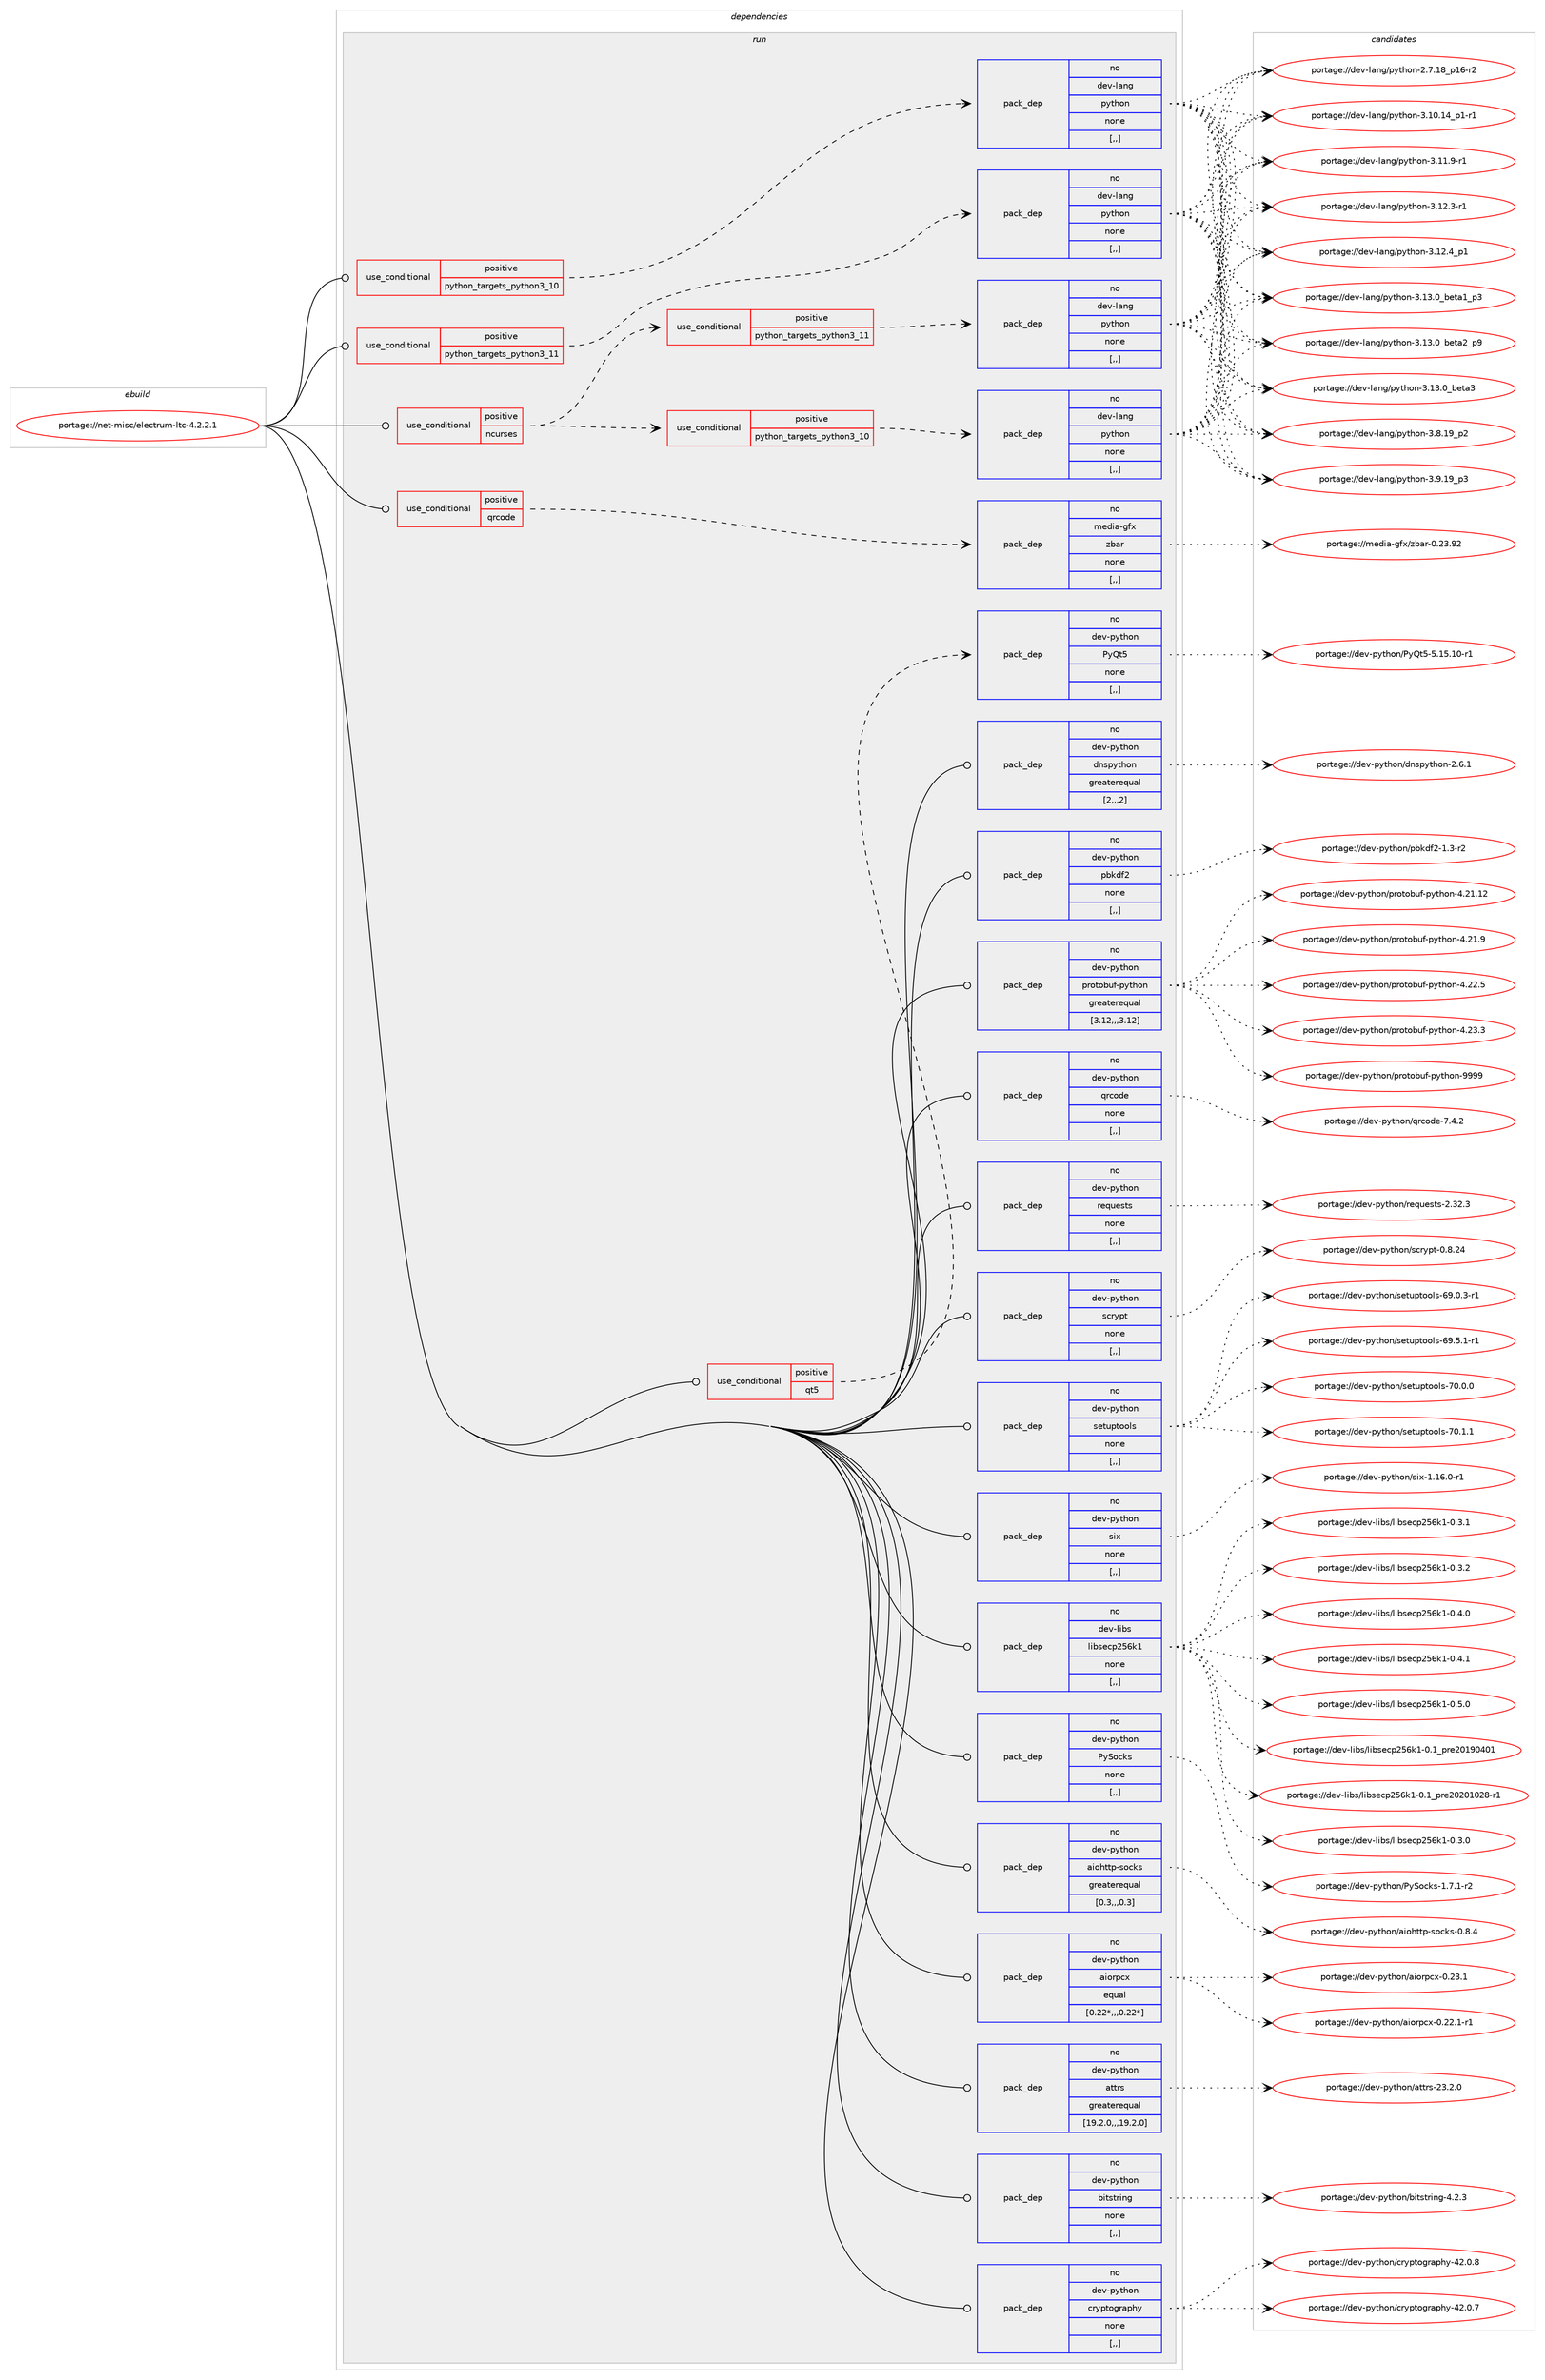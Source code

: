 digraph prolog {

# *************
# Graph options
# *************

newrank=true;
concentrate=true;
compound=true;
graph [rankdir=LR,fontname=Helvetica,fontsize=10,ranksep=1.5];#, ranksep=2.5, nodesep=0.2];
edge  [arrowhead=vee];
node  [fontname=Helvetica,fontsize=10];

# **********
# The ebuild
# **********

subgraph cluster_leftcol {
color=gray;
rank=same;
label=<<i>ebuild</i>>;
id [label="portage://net-misc/electrum-ltc-4.2.2.1", color=red, width=4, href="../net-misc/electrum-ltc-4.2.2.1.svg"];
}

# ****************
# The dependencies
# ****************

subgraph cluster_midcol {
color=gray;
label=<<i>dependencies</i>>;
subgraph cluster_compile {
fillcolor="#eeeeee";
style=filled;
label=<<i>compile</i>>;
}
subgraph cluster_compileandrun {
fillcolor="#eeeeee";
style=filled;
label=<<i>compile and run</i>>;
}
subgraph cluster_run {
fillcolor="#eeeeee";
style=filled;
label=<<i>run</i>>;
subgraph cond94534 {
dependency360059 [label=<<TABLE BORDER="0" CELLBORDER="1" CELLSPACING="0" CELLPADDING="4"><TR><TD ROWSPAN="3" CELLPADDING="10">use_conditional</TD></TR><TR><TD>positive</TD></TR><TR><TD>ncurses</TD></TR></TABLE>>, shape=none, color=red];
subgraph cond94535 {
dependency360060 [label=<<TABLE BORDER="0" CELLBORDER="1" CELLSPACING="0" CELLPADDING="4"><TR><TD ROWSPAN="3" CELLPADDING="10">use_conditional</TD></TR><TR><TD>positive</TD></TR><TR><TD>python_targets_python3_10</TD></TR></TABLE>>, shape=none, color=red];
subgraph pack262914 {
dependency360061 [label=<<TABLE BORDER="0" CELLBORDER="1" CELLSPACING="0" CELLPADDING="4" WIDTH="220"><TR><TD ROWSPAN="6" CELLPADDING="30">pack_dep</TD></TR><TR><TD WIDTH="110">no</TD></TR><TR><TD>dev-lang</TD></TR><TR><TD>python</TD></TR><TR><TD>none</TD></TR><TR><TD>[,,]</TD></TR></TABLE>>, shape=none, color=blue];
}
dependency360060:e -> dependency360061:w [weight=20,style="dashed",arrowhead="vee"];
}
dependency360059:e -> dependency360060:w [weight=20,style="dashed",arrowhead="vee"];
subgraph cond94536 {
dependency360062 [label=<<TABLE BORDER="0" CELLBORDER="1" CELLSPACING="0" CELLPADDING="4"><TR><TD ROWSPAN="3" CELLPADDING="10">use_conditional</TD></TR><TR><TD>positive</TD></TR><TR><TD>python_targets_python3_11</TD></TR></TABLE>>, shape=none, color=red];
subgraph pack262915 {
dependency360063 [label=<<TABLE BORDER="0" CELLBORDER="1" CELLSPACING="0" CELLPADDING="4" WIDTH="220"><TR><TD ROWSPAN="6" CELLPADDING="30">pack_dep</TD></TR><TR><TD WIDTH="110">no</TD></TR><TR><TD>dev-lang</TD></TR><TR><TD>python</TD></TR><TR><TD>none</TD></TR><TR><TD>[,,]</TD></TR></TABLE>>, shape=none, color=blue];
}
dependency360062:e -> dependency360063:w [weight=20,style="dashed",arrowhead="vee"];
}
dependency360059:e -> dependency360062:w [weight=20,style="dashed",arrowhead="vee"];
}
id:e -> dependency360059:w [weight=20,style="solid",arrowhead="odot"];
subgraph cond94537 {
dependency360064 [label=<<TABLE BORDER="0" CELLBORDER="1" CELLSPACING="0" CELLPADDING="4"><TR><TD ROWSPAN="3" CELLPADDING="10">use_conditional</TD></TR><TR><TD>positive</TD></TR><TR><TD>python_targets_python3_10</TD></TR></TABLE>>, shape=none, color=red];
subgraph pack262916 {
dependency360065 [label=<<TABLE BORDER="0" CELLBORDER="1" CELLSPACING="0" CELLPADDING="4" WIDTH="220"><TR><TD ROWSPAN="6" CELLPADDING="30">pack_dep</TD></TR><TR><TD WIDTH="110">no</TD></TR><TR><TD>dev-lang</TD></TR><TR><TD>python</TD></TR><TR><TD>none</TD></TR><TR><TD>[,,]</TD></TR></TABLE>>, shape=none, color=blue];
}
dependency360064:e -> dependency360065:w [weight=20,style="dashed",arrowhead="vee"];
}
id:e -> dependency360064:w [weight=20,style="solid",arrowhead="odot"];
subgraph cond94538 {
dependency360066 [label=<<TABLE BORDER="0" CELLBORDER="1" CELLSPACING="0" CELLPADDING="4"><TR><TD ROWSPAN="3" CELLPADDING="10">use_conditional</TD></TR><TR><TD>positive</TD></TR><TR><TD>python_targets_python3_11</TD></TR></TABLE>>, shape=none, color=red];
subgraph pack262917 {
dependency360067 [label=<<TABLE BORDER="0" CELLBORDER="1" CELLSPACING="0" CELLPADDING="4" WIDTH="220"><TR><TD ROWSPAN="6" CELLPADDING="30">pack_dep</TD></TR><TR><TD WIDTH="110">no</TD></TR><TR><TD>dev-lang</TD></TR><TR><TD>python</TD></TR><TR><TD>none</TD></TR><TR><TD>[,,]</TD></TR></TABLE>>, shape=none, color=blue];
}
dependency360066:e -> dependency360067:w [weight=20,style="dashed",arrowhead="vee"];
}
id:e -> dependency360066:w [weight=20,style="solid",arrowhead="odot"];
subgraph cond94539 {
dependency360068 [label=<<TABLE BORDER="0" CELLBORDER="1" CELLSPACING="0" CELLPADDING="4"><TR><TD ROWSPAN="3" CELLPADDING="10">use_conditional</TD></TR><TR><TD>positive</TD></TR><TR><TD>qrcode</TD></TR></TABLE>>, shape=none, color=red];
subgraph pack262918 {
dependency360069 [label=<<TABLE BORDER="0" CELLBORDER="1" CELLSPACING="0" CELLPADDING="4" WIDTH="220"><TR><TD ROWSPAN="6" CELLPADDING="30">pack_dep</TD></TR><TR><TD WIDTH="110">no</TD></TR><TR><TD>media-gfx</TD></TR><TR><TD>zbar</TD></TR><TR><TD>none</TD></TR><TR><TD>[,,]</TD></TR></TABLE>>, shape=none, color=blue];
}
dependency360068:e -> dependency360069:w [weight=20,style="dashed",arrowhead="vee"];
}
id:e -> dependency360068:w [weight=20,style="solid",arrowhead="odot"];
subgraph cond94540 {
dependency360070 [label=<<TABLE BORDER="0" CELLBORDER="1" CELLSPACING="0" CELLPADDING="4"><TR><TD ROWSPAN="3" CELLPADDING="10">use_conditional</TD></TR><TR><TD>positive</TD></TR><TR><TD>qt5</TD></TR></TABLE>>, shape=none, color=red];
subgraph pack262919 {
dependency360071 [label=<<TABLE BORDER="0" CELLBORDER="1" CELLSPACING="0" CELLPADDING="4" WIDTH="220"><TR><TD ROWSPAN="6" CELLPADDING="30">pack_dep</TD></TR><TR><TD WIDTH="110">no</TD></TR><TR><TD>dev-python</TD></TR><TR><TD>PyQt5</TD></TR><TR><TD>none</TD></TR><TR><TD>[,,]</TD></TR></TABLE>>, shape=none, color=blue];
}
dependency360070:e -> dependency360071:w [weight=20,style="dashed",arrowhead="vee"];
}
id:e -> dependency360070:w [weight=20,style="solid",arrowhead="odot"];
subgraph pack262920 {
dependency360072 [label=<<TABLE BORDER="0" CELLBORDER="1" CELLSPACING="0" CELLPADDING="4" WIDTH="220"><TR><TD ROWSPAN="6" CELLPADDING="30">pack_dep</TD></TR><TR><TD WIDTH="110">no</TD></TR><TR><TD>dev-libs</TD></TR><TR><TD>libsecp256k1</TD></TR><TR><TD>none</TD></TR><TR><TD>[,,]</TD></TR></TABLE>>, shape=none, color=blue];
}
id:e -> dependency360072:w [weight=20,style="solid",arrowhead="odot"];
subgraph pack262921 {
dependency360073 [label=<<TABLE BORDER="0" CELLBORDER="1" CELLSPACING="0" CELLPADDING="4" WIDTH="220"><TR><TD ROWSPAN="6" CELLPADDING="30">pack_dep</TD></TR><TR><TD WIDTH="110">no</TD></TR><TR><TD>dev-python</TD></TR><TR><TD>PySocks</TD></TR><TR><TD>none</TD></TR><TR><TD>[,,]</TD></TR></TABLE>>, shape=none, color=blue];
}
id:e -> dependency360073:w [weight=20,style="solid",arrowhead="odot"];
subgraph pack262922 {
dependency360074 [label=<<TABLE BORDER="0" CELLBORDER="1" CELLSPACING="0" CELLPADDING="4" WIDTH="220"><TR><TD ROWSPAN="6" CELLPADDING="30">pack_dep</TD></TR><TR><TD WIDTH="110">no</TD></TR><TR><TD>dev-python</TD></TR><TR><TD>aiohttp-socks</TD></TR><TR><TD>greaterequal</TD></TR><TR><TD>[0.3,,,0.3]</TD></TR></TABLE>>, shape=none, color=blue];
}
id:e -> dependency360074:w [weight=20,style="solid",arrowhead="odot"];
subgraph pack262923 {
dependency360075 [label=<<TABLE BORDER="0" CELLBORDER="1" CELLSPACING="0" CELLPADDING="4" WIDTH="220"><TR><TD ROWSPAN="6" CELLPADDING="30">pack_dep</TD></TR><TR><TD WIDTH="110">no</TD></TR><TR><TD>dev-python</TD></TR><TR><TD>aiorpcx</TD></TR><TR><TD>equal</TD></TR><TR><TD>[0.22*,,,0.22*]</TD></TR></TABLE>>, shape=none, color=blue];
}
id:e -> dependency360075:w [weight=20,style="solid",arrowhead="odot"];
subgraph pack262924 {
dependency360076 [label=<<TABLE BORDER="0" CELLBORDER="1" CELLSPACING="0" CELLPADDING="4" WIDTH="220"><TR><TD ROWSPAN="6" CELLPADDING="30">pack_dep</TD></TR><TR><TD WIDTH="110">no</TD></TR><TR><TD>dev-python</TD></TR><TR><TD>attrs</TD></TR><TR><TD>greaterequal</TD></TR><TR><TD>[19.2.0,,,19.2.0]</TD></TR></TABLE>>, shape=none, color=blue];
}
id:e -> dependency360076:w [weight=20,style="solid",arrowhead="odot"];
subgraph pack262925 {
dependency360077 [label=<<TABLE BORDER="0" CELLBORDER="1" CELLSPACING="0" CELLPADDING="4" WIDTH="220"><TR><TD ROWSPAN="6" CELLPADDING="30">pack_dep</TD></TR><TR><TD WIDTH="110">no</TD></TR><TR><TD>dev-python</TD></TR><TR><TD>bitstring</TD></TR><TR><TD>none</TD></TR><TR><TD>[,,]</TD></TR></TABLE>>, shape=none, color=blue];
}
id:e -> dependency360077:w [weight=20,style="solid",arrowhead="odot"];
subgraph pack262926 {
dependency360078 [label=<<TABLE BORDER="0" CELLBORDER="1" CELLSPACING="0" CELLPADDING="4" WIDTH="220"><TR><TD ROWSPAN="6" CELLPADDING="30">pack_dep</TD></TR><TR><TD WIDTH="110">no</TD></TR><TR><TD>dev-python</TD></TR><TR><TD>cryptography</TD></TR><TR><TD>none</TD></TR><TR><TD>[,,]</TD></TR></TABLE>>, shape=none, color=blue];
}
id:e -> dependency360078:w [weight=20,style="solid",arrowhead="odot"];
subgraph pack262927 {
dependency360079 [label=<<TABLE BORDER="0" CELLBORDER="1" CELLSPACING="0" CELLPADDING="4" WIDTH="220"><TR><TD ROWSPAN="6" CELLPADDING="30">pack_dep</TD></TR><TR><TD WIDTH="110">no</TD></TR><TR><TD>dev-python</TD></TR><TR><TD>dnspython</TD></TR><TR><TD>greaterequal</TD></TR><TR><TD>[2,,,2]</TD></TR></TABLE>>, shape=none, color=blue];
}
id:e -> dependency360079:w [weight=20,style="solid",arrowhead="odot"];
subgraph pack262928 {
dependency360080 [label=<<TABLE BORDER="0" CELLBORDER="1" CELLSPACING="0" CELLPADDING="4" WIDTH="220"><TR><TD ROWSPAN="6" CELLPADDING="30">pack_dep</TD></TR><TR><TD WIDTH="110">no</TD></TR><TR><TD>dev-python</TD></TR><TR><TD>pbkdf2</TD></TR><TR><TD>none</TD></TR><TR><TD>[,,]</TD></TR></TABLE>>, shape=none, color=blue];
}
id:e -> dependency360080:w [weight=20,style="solid",arrowhead="odot"];
subgraph pack262929 {
dependency360081 [label=<<TABLE BORDER="0" CELLBORDER="1" CELLSPACING="0" CELLPADDING="4" WIDTH="220"><TR><TD ROWSPAN="6" CELLPADDING="30">pack_dep</TD></TR><TR><TD WIDTH="110">no</TD></TR><TR><TD>dev-python</TD></TR><TR><TD>protobuf-python</TD></TR><TR><TD>greaterequal</TD></TR><TR><TD>[3.12,,,3.12]</TD></TR></TABLE>>, shape=none, color=blue];
}
id:e -> dependency360081:w [weight=20,style="solid",arrowhead="odot"];
subgraph pack262930 {
dependency360082 [label=<<TABLE BORDER="0" CELLBORDER="1" CELLSPACING="0" CELLPADDING="4" WIDTH="220"><TR><TD ROWSPAN="6" CELLPADDING="30">pack_dep</TD></TR><TR><TD WIDTH="110">no</TD></TR><TR><TD>dev-python</TD></TR><TR><TD>qrcode</TD></TR><TR><TD>none</TD></TR><TR><TD>[,,]</TD></TR></TABLE>>, shape=none, color=blue];
}
id:e -> dependency360082:w [weight=20,style="solid",arrowhead="odot"];
subgraph pack262931 {
dependency360083 [label=<<TABLE BORDER="0" CELLBORDER="1" CELLSPACING="0" CELLPADDING="4" WIDTH="220"><TR><TD ROWSPAN="6" CELLPADDING="30">pack_dep</TD></TR><TR><TD WIDTH="110">no</TD></TR><TR><TD>dev-python</TD></TR><TR><TD>requests</TD></TR><TR><TD>none</TD></TR><TR><TD>[,,]</TD></TR></TABLE>>, shape=none, color=blue];
}
id:e -> dependency360083:w [weight=20,style="solid",arrowhead="odot"];
subgraph pack262932 {
dependency360084 [label=<<TABLE BORDER="0" CELLBORDER="1" CELLSPACING="0" CELLPADDING="4" WIDTH="220"><TR><TD ROWSPAN="6" CELLPADDING="30">pack_dep</TD></TR><TR><TD WIDTH="110">no</TD></TR><TR><TD>dev-python</TD></TR><TR><TD>scrypt</TD></TR><TR><TD>none</TD></TR><TR><TD>[,,]</TD></TR></TABLE>>, shape=none, color=blue];
}
id:e -> dependency360084:w [weight=20,style="solid",arrowhead="odot"];
subgraph pack262933 {
dependency360085 [label=<<TABLE BORDER="0" CELLBORDER="1" CELLSPACING="0" CELLPADDING="4" WIDTH="220"><TR><TD ROWSPAN="6" CELLPADDING="30">pack_dep</TD></TR><TR><TD WIDTH="110">no</TD></TR><TR><TD>dev-python</TD></TR><TR><TD>setuptools</TD></TR><TR><TD>none</TD></TR><TR><TD>[,,]</TD></TR></TABLE>>, shape=none, color=blue];
}
id:e -> dependency360085:w [weight=20,style="solid",arrowhead="odot"];
subgraph pack262934 {
dependency360086 [label=<<TABLE BORDER="0" CELLBORDER="1" CELLSPACING="0" CELLPADDING="4" WIDTH="220"><TR><TD ROWSPAN="6" CELLPADDING="30">pack_dep</TD></TR><TR><TD WIDTH="110">no</TD></TR><TR><TD>dev-python</TD></TR><TR><TD>six</TD></TR><TR><TD>none</TD></TR><TR><TD>[,,]</TD></TR></TABLE>>, shape=none, color=blue];
}
id:e -> dependency360086:w [weight=20,style="solid",arrowhead="odot"];
}
}

# **************
# The candidates
# **************

subgraph cluster_choices {
rank=same;
color=gray;
label=<<i>candidates</i>>;

subgraph choice262914 {
color=black;
nodesep=1;
choice100101118451089711010347112121116104111110455046554649569511249544511450 [label="portage://dev-lang/python-2.7.18_p16-r2", color=red, width=4,href="../dev-lang/python-2.7.18_p16-r2.svg"];
choice100101118451089711010347112121116104111110455146494846495295112494511449 [label="portage://dev-lang/python-3.10.14_p1-r1", color=red, width=4,href="../dev-lang/python-3.10.14_p1-r1.svg"];
choice100101118451089711010347112121116104111110455146494946574511449 [label="portage://dev-lang/python-3.11.9-r1", color=red, width=4,href="../dev-lang/python-3.11.9-r1.svg"];
choice100101118451089711010347112121116104111110455146495046514511449 [label="portage://dev-lang/python-3.12.3-r1", color=red, width=4,href="../dev-lang/python-3.12.3-r1.svg"];
choice100101118451089711010347112121116104111110455146495046529511249 [label="portage://dev-lang/python-3.12.4_p1", color=red, width=4,href="../dev-lang/python-3.12.4_p1.svg"];
choice10010111845108971101034711212111610411111045514649514648959810111697499511251 [label="portage://dev-lang/python-3.13.0_beta1_p3", color=red, width=4,href="../dev-lang/python-3.13.0_beta1_p3.svg"];
choice10010111845108971101034711212111610411111045514649514648959810111697509511257 [label="portage://dev-lang/python-3.13.0_beta2_p9", color=red, width=4,href="../dev-lang/python-3.13.0_beta2_p9.svg"];
choice1001011184510897110103471121211161041111104551464951464895981011169751 [label="portage://dev-lang/python-3.13.0_beta3", color=red, width=4,href="../dev-lang/python-3.13.0_beta3.svg"];
choice100101118451089711010347112121116104111110455146564649579511250 [label="portage://dev-lang/python-3.8.19_p2", color=red, width=4,href="../dev-lang/python-3.8.19_p2.svg"];
choice100101118451089711010347112121116104111110455146574649579511251 [label="portage://dev-lang/python-3.9.19_p3", color=red, width=4,href="../dev-lang/python-3.9.19_p3.svg"];
dependency360061:e -> choice100101118451089711010347112121116104111110455046554649569511249544511450:w [style=dotted,weight="100"];
dependency360061:e -> choice100101118451089711010347112121116104111110455146494846495295112494511449:w [style=dotted,weight="100"];
dependency360061:e -> choice100101118451089711010347112121116104111110455146494946574511449:w [style=dotted,weight="100"];
dependency360061:e -> choice100101118451089711010347112121116104111110455146495046514511449:w [style=dotted,weight="100"];
dependency360061:e -> choice100101118451089711010347112121116104111110455146495046529511249:w [style=dotted,weight="100"];
dependency360061:e -> choice10010111845108971101034711212111610411111045514649514648959810111697499511251:w [style=dotted,weight="100"];
dependency360061:e -> choice10010111845108971101034711212111610411111045514649514648959810111697509511257:w [style=dotted,weight="100"];
dependency360061:e -> choice1001011184510897110103471121211161041111104551464951464895981011169751:w [style=dotted,weight="100"];
dependency360061:e -> choice100101118451089711010347112121116104111110455146564649579511250:w [style=dotted,weight="100"];
dependency360061:e -> choice100101118451089711010347112121116104111110455146574649579511251:w [style=dotted,weight="100"];
}
subgraph choice262915 {
color=black;
nodesep=1;
choice100101118451089711010347112121116104111110455046554649569511249544511450 [label="portage://dev-lang/python-2.7.18_p16-r2", color=red, width=4,href="../dev-lang/python-2.7.18_p16-r2.svg"];
choice100101118451089711010347112121116104111110455146494846495295112494511449 [label="portage://dev-lang/python-3.10.14_p1-r1", color=red, width=4,href="../dev-lang/python-3.10.14_p1-r1.svg"];
choice100101118451089711010347112121116104111110455146494946574511449 [label="portage://dev-lang/python-3.11.9-r1", color=red, width=4,href="../dev-lang/python-3.11.9-r1.svg"];
choice100101118451089711010347112121116104111110455146495046514511449 [label="portage://dev-lang/python-3.12.3-r1", color=red, width=4,href="../dev-lang/python-3.12.3-r1.svg"];
choice100101118451089711010347112121116104111110455146495046529511249 [label="portage://dev-lang/python-3.12.4_p1", color=red, width=4,href="../dev-lang/python-3.12.4_p1.svg"];
choice10010111845108971101034711212111610411111045514649514648959810111697499511251 [label="portage://dev-lang/python-3.13.0_beta1_p3", color=red, width=4,href="../dev-lang/python-3.13.0_beta1_p3.svg"];
choice10010111845108971101034711212111610411111045514649514648959810111697509511257 [label="portage://dev-lang/python-3.13.0_beta2_p9", color=red, width=4,href="../dev-lang/python-3.13.0_beta2_p9.svg"];
choice1001011184510897110103471121211161041111104551464951464895981011169751 [label="portage://dev-lang/python-3.13.0_beta3", color=red, width=4,href="../dev-lang/python-3.13.0_beta3.svg"];
choice100101118451089711010347112121116104111110455146564649579511250 [label="portage://dev-lang/python-3.8.19_p2", color=red, width=4,href="../dev-lang/python-3.8.19_p2.svg"];
choice100101118451089711010347112121116104111110455146574649579511251 [label="portage://dev-lang/python-3.9.19_p3", color=red, width=4,href="../dev-lang/python-3.9.19_p3.svg"];
dependency360063:e -> choice100101118451089711010347112121116104111110455046554649569511249544511450:w [style=dotted,weight="100"];
dependency360063:e -> choice100101118451089711010347112121116104111110455146494846495295112494511449:w [style=dotted,weight="100"];
dependency360063:e -> choice100101118451089711010347112121116104111110455146494946574511449:w [style=dotted,weight="100"];
dependency360063:e -> choice100101118451089711010347112121116104111110455146495046514511449:w [style=dotted,weight="100"];
dependency360063:e -> choice100101118451089711010347112121116104111110455146495046529511249:w [style=dotted,weight="100"];
dependency360063:e -> choice10010111845108971101034711212111610411111045514649514648959810111697499511251:w [style=dotted,weight="100"];
dependency360063:e -> choice10010111845108971101034711212111610411111045514649514648959810111697509511257:w [style=dotted,weight="100"];
dependency360063:e -> choice1001011184510897110103471121211161041111104551464951464895981011169751:w [style=dotted,weight="100"];
dependency360063:e -> choice100101118451089711010347112121116104111110455146564649579511250:w [style=dotted,weight="100"];
dependency360063:e -> choice100101118451089711010347112121116104111110455146574649579511251:w [style=dotted,weight="100"];
}
subgraph choice262916 {
color=black;
nodesep=1;
choice100101118451089711010347112121116104111110455046554649569511249544511450 [label="portage://dev-lang/python-2.7.18_p16-r2", color=red, width=4,href="../dev-lang/python-2.7.18_p16-r2.svg"];
choice100101118451089711010347112121116104111110455146494846495295112494511449 [label="portage://dev-lang/python-3.10.14_p1-r1", color=red, width=4,href="../dev-lang/python-3.10.14_p1-r1.svg"];
choice100101118451089711010347112121116104111110455146494946574511449 [label="portage://dev-lang/python-3.11.9-r1", color=red, width=4,href="../dev-lang/python-3.11.9-r1.svg"];
choice100101118451089711010347112121116104111110455146495046514511449 [label="portage://dev-lang/python-3.12.3-r1", color=red, width=4,href="../dev-lang/python-3.12.3-r1.svg"];
choice100101118451089711010347112121116104111110455146495046529511249 [label="portage://dev-lang/python-3.12.4_p1", color=red, width=4,href="../dev-lang/python-3.12.4_p1.svg"];
choice10010111845108971101034711212111610411111045514649514648959810111697499511251 [label="portage://dev-lang/python-3.13.0_beta1_p3", color=red, width=4,href="../dev-lang/python-3.13.0_beta1_p3.svg"];
choice10010111845108971101034711212111610411111045514649514648959810111697509511257 [label="portage://dev-lang/python-3.13.0_beta2_p9", color=red, width=4,href="../dev-lang/python-3.13.0_beta2_p9.svg"];
choice1001011184510897110103471121211161041111104551464951464895981011169751 [label="portage://dev-lang/python-3.13.0_beta3", color=red, width=4,href="../dev-lang/python-3.13.0_beta3.svg"];
choice100101118451089711010347112121116104111110455146564649579511250 [label="portage://dev-lang/python-3.8.19_p2", color=red, width=4,href="../dev-lang/python-3.8.19_p2.svg"];
choice100101118451089711010347112121116104111110455146574649579511251 [label="portage://dev-lang/python-3.9.19_p3", color=red, width=4,href="../dev-lang/python-3.9.19_p3.svg"];
dependency360065:e -> choice100101118451089711010347112121116104111110455046554649569511249544511450:w [style=dotted,weight="100"];
dependency360065:e -> choice100101118451089711010347112121116104111110455146494846495295112494511449:w [style=dotted,weight="100"];
dependency360065:e -> choice100101118451089711010347112121116104111110455146494946574511449:w [style=dotted,weight="100"];
dependency360065:e -> choice100101118451089711010347112121116104111110455146495046514511449:w [style=dotted,weight="100"];
dependency360065:e -> choice100101118451089711010347112121116104111110455146495046529511249:w [style=dotted,weight="100"];
dependency360065:e -> choice10010111845108971101034711212111610411111045514649514648959810111697499511251:w [style=dotted,weight="100"];
dependency360065:e -> choice10010111845108971101034711212111610411111045514649514648959810111697509511257:w [style=dotted,weight="100"];
dependency360065:e -> choice1001011184510897110103471121211161041111104551464951464895981011169751:w [style=dotted,weight="100"];
dependency360065:e -> choice100101118451089711010347112121116104111110455146564649579511250:w [style=dotted,weight="100"];
dependency360065:e -> choice100101118451089711010347112121116104111110455146574649579511251:w [style=dotted,weight="100"];
}
subgraph choice262917 {
color=black;
nodesep=1;
choice100101118451089711010347112121116104111110455046554649569511249544511450 [label="portage://dev-lang/python-2.7.18_p16-r2", color=red, width=4,href="../dev-lang/python-2.7.18_p16-r2.svg"];
choice100101118451089711010347112121116104111110455146494846495295112494511449 [label="portage://dev-lang/python-3.10.14_p1-r1", color=red, width=4,href="../dev-lang/python-3.10.14_p1-r1.svg"];
choice100101118451089711010347112121116104111110455146494946574511449 [label="portage://dev-lang/python-3.11.9-r1", color=red, width=4,href="../dev-lang/python-3.11.9-r1.svg"];
choice100101118451089711010347112121116104111110455146495046514511449 [label="portage://dev-lang/python-3.12.3-r1", color=red, width=4,href="../dev-lang/python-3.12.3-r1.svg"];
choice100101118451089711010347112121116104111110455146495046529511249 [label="portage://dev-lang/python-3.12.4_p1", color=red, width=4,href="../dev-lang/python-3.12.4_p1.svg"];
choice10010111845108971101034711212111610411111045514649514648959810111697499511251 [label="portage://dev-lang/python-3.13.0_beta1_p3", color=red, width=4,href="../dev-lang/python-3.13.0_beta1_p3.svg"];
choice10010111845108971101034711212111610411111045514649514648959810111697509511257 [label="portage://dev-lang/python-3.13.0_beta2_p9", color=red, width=4,href="../dev-lang/python-3.13.0_beta2_p9.svg"];
choice1001011184510897110103471121211161041111104551464951464895981011169751 [label="portage://dev-lang/python-3.13.0_beta3", color=red, width=4,href="../dev-lang/python-3.13.0_beta3.svg"];
choice100101118451089711010347112121116104111110455146564649579511250 [label="portage://dev-lang/python-3.8.19_p2", color=red, width=4,href="../dev-lang/python-3.8.19_p2.svg"];
choice100101118451089711010347112121116104111110455146574649579511251 [label="portage://dev-lang/python-3.9.19_p3", color=red, width=4,href="../dev-lang/python-3.9.19_p3.svg"];
dependency360067:e -> choice100101118451089711010347112121116104111110455046554649569511249544511450:w [style=dotted,weight="100"];
dependency360067:e -> choice100101118451089711010347112121116104111110455146494846495295112494511449:w [style=dotted,weight="100"];
dependency360067:e -> choice100101118451089711010347112121116104111110455146494946574511449:w [style=dotted,weight="100"];
dependency360067:e -> choice100101118451089711010347112121116104111110455146495046514511449:w [style=dotted,weight="100"];
dependency360067:e -> choice100101118451089711010347112121116104111110455146495046529511249:w [style=dotted,weight="100"];
dependency360067:e -> choice10010111845108971101034711212111610411111045514649514648959810111697499511251:w [style=dotted,weight="100"];
dependency360067:e -> choice10010111845108971101034711212111610411111045514649514648959810111697509511257:w [style=dotted,weight="100"];
dependency360067:e -> choice1001011184510897110103471121211161041111104551464951464895981011169751:w [style=dotted,weight="100"];
dependency360067:e -> choice100101118451089711010347112121116104111110455146564649579511250:w [style=dotted,weight="100"];
dependency360067:e -> choice100101118451089711010347112121116104111110455146574649579511251:w [style=dotted,weight="100"];
}
subgraph choice262918 {
color=black;
nodesep=1;
choice10910110010597451031021204712298971144548465051465750 [label="portage://media-gfx/zbar-0.23.92", color=red, width=4,href="../media-gfx/zbar-0.23.92.svg"];
dependency360069:e -> choice10910110010597451031021204712298971144548465051465750:w [style=dotted,weight="100"];
}
subgraph choice262919 {
color=black;
nodesep=1;
choice100101118451121211161041111104780121811165345534649534649484511449 [label="portage://dev-python/PyQt5-5.15.10-r1", color=red, width=4,href="../dev-python/PyQt5-5.15.10-r1.svg"];
dependency360071:e -> choice100101118451121211161041111104780121811165345534649534649484511449:w [style=dotted,weight="100"];
}
subgraph choice262920 {
color=black;
nodesep=1;
choice10010111845108105981154710810598115101991125053541074945484649951121141015048495748524849 [label="portage://dev-libs/libsecp256k1-0.1_pre20190401", color=red, width=4,href="../dev-libs/libsecp256k1-0.1_pre20190401.svg"];
choice100101118451081059811547108105981151019911250535410749454846499511211410150485048494850564511449 [label="portage://dev-libs/libsecp256k1-0.1_pre20201028-r1", color=red, width=4,href="../dev-libs/libsecp256k1-0.1_pre20201028-r1.svg"];
choice100101118451081059811547108105981151019911250535410749454846514648 [label="portage://dev-libs/libsecp256k1-0.3.0", color=red, width=4,href="../dev-libs/libsecp256k1-0.3.0.svg"];
choice100101118451081059811547108105981151019911250535410749454846514649 [label="portage://dev-libs/libsecp256k1-0.3.1", color=red, width=4,href="../dev-libs/libsecp256k1-0.3.1.svg"];
choice100101118451081059811547108105981151019911250535410749454846514650 [label="portage://dev-libs/libsecp256k1-0.3.2", color=red, width=4,href="../dev-libs/libsecp256k1-0.3.2.svg"];
choice100101118451081059811547108105981151019911250535410749454846524648 [label="portage://dev-libs/libsecp256k1-0.4.0", color=red, width=4,href="../dev-libs/libsecp256k1-0.4.0.svg"];
choice100101118451081059811547108105981151019911250535410749454846524649 [label="portage://dev-libs/libsecp256k1-0.4.1", color=red, width=4,href="../dev-libs/libsecp256k1-0.4.1.svg"];
choice100101118451081059811547108105981151019911250535410749454846534648 [label="portage://dev-libs/libsecp256k1-0.5.0", color=red, width=4,href="../dev-libs/libsecp256k1-0.5.0.svg"];
dependency360072:e -> choice10010111845108105981154710810598115101991125053541074945484649951121141015048495748524849:w [style=dotted,weight="100"];
dependency360072:e -> choice100101118451081059811547108105981151019911250535410749454846499511211410150485048494850564511449:w [style=dotted,weight="100"];
dependency360072:e -> choice100101118451081059811547108105981151019911250535410749454846514648:w [style=dotted,weight="100"];
dependency360072:e -> choice100101118451081059811547108105981151019911250535410749454846514649:w [style=dotted,weight="100"];
dependency360072:e -> choice100101118451081059811547108105981151019911250535410749454846514650:w [style=dotted,weight="100"];
dependency360072:e -> choice100101118451081059811547108105981151019911250535410749454846524648:w [style=dotted,weight="100"];
dependency360072:e -> choice100101118451081059811547108105981151019911250535410749454846524649:w [style=dotted,weight="100"];
dependency360072:e -> choice100101118451081059811547108105981151019911250535410749454846534648:w [style=dotted,weight="100"];
}
subgraph choice262921 {
color=black;
nodesep=1;
choice10010111845112121116104111110478012183111991071154549465546494511450 [label="portage://dev-python/PySocks-1.7.1-r2", color=red, width=4,href="../dev-python/PySocks-1.7.1-r2.svg"];
dependency360073:e -> choice10010111845112121116104111110478012183111991071154549465546494511450:w [style=dotted,weight="100"];
}
subgraph choice262922 {
color=black;
nodesep=1;
choice1001011184511212111610411111047971051111041161161124511511199107115454846564652 [label="portage://dev-python/aiohttp-socks-0.8.4", color=red, width=4,href="../dev-python/aiohttp-socks-0.8.4.svg"];
dependency360074:e -> choice1001011184511212111610411111047971051111041161161124511511199107115454846564652:w [style=dotted,weight="100"];
}
subgraph choice262923 {
color=black;
nodesep=1;
choice10010111845112121116104111110479710511111411299120454846505046494511449 [label="portage://dev-python/aiorpcx-0.22.1-r1", color=red, width=4,href="../dev-python/aiorpcx-0.22.1-r1.svg"];
choice1001011184511212111610411111047971051111141129912045484650514649 [label="portage://dev-python/aiorpcx-0.23.1", color=red, width=4,href="../dev-python/aiorpcx-0.23.1.svg"];
dependency360075:e -> choice10010111845112121116104111110479710511111411299120454846505046494511449:w [style=dotted,weight="100"];
dependency360075:e -> choice1001011184511212111610411111047971051111141129912045484650514649:w [style=dotted,weight="100"];
}
subgraph choice262924 {
color=black;
nodesep=1;
choice10010111845112121116104111110479711611611411545505146504648 [label="portage://dev-python/attrs-23.2.0", color=red, width=4,href="../dev-python/attrs-23.2.0.svg"];
dependency360076:e -> choice10010111845112121116104111110479711611611411545505146504648:w [style=dotted,weight="100"];
}
subgraph choice262925 {
color=black;
nodesep=1;
choice100101118451121211161041111104798105116115116114105110103455246504651 [label="portage://dev-python/bitstring-4.2.3", color=red, width=4,href="../dev-python/bitstring-4.2.3.svg"];
dependency360077:e -> choice100101118451121211161041111104798105116115116114105110103455246504651:w [style=dotted,weight="100"];
}
subgraph choice262926 {
color=black;
nodesep=1;
choice1001011184511212111610411111047991141211121161111031149711210412145525046484655 [label="portage://dev-python/cryptography-42.0.7", color=red, width=4,href="../dev-python/cryptography-42.0.7.svg"];
choice1001011184511212111610411111047991141211121161111031149711210412145525046484656 [label="portage://dev-python/cryptography-42.0.8", color=red, width=4,href="../dev-python/cryptography-42.0.8.svg"];
dependency360078:e -> choice1001011184511212111610411111047991141211121161111031149711210412145525046484655:w [style=dotted,weight="100"];
dependency360078:e -> choice1001011184511212111610411111047991141211121161111031149711210412145525046484656:w [style=dotted,weight="100"];
}
subgraph choice262927 {
color=black;
nodesep=1;
choice1001011184511212111610411111047100110115112121116104111110455046544649 [label="portage://dev-python/dnspython-2.6.1", color=red, width=4,href="../dev-python/dnspython-2.6.1.svg"];
dependency360079:e -> choice1001011184511212111610411111047100110115112121116104111110455046544649:w [style=dotted,weight="100"];
}
subgraph choice262928 {
color=black;
nodesep=1;
choice10010111845112121116104111110471129810710010250454946514511450 [label="portage://dev-python/pbkdf2-1.3-r2", color=red, width=4,href="../dev-python/pbkdf2-1.3-r2.svg"];
dependency360080:e -> choice10010111845112121116104111110471129810710010250454946514511450:w [style=dotted,weight="100"];
}
subgraph choice262929 {
color=black;
nodesep=1;
choice100101118451121211161041111104711211411111611198117102451121211161041111104552465049464950 [label="portage://dev-python/protobuf-python-4.21.12", color=red, width=4,href="../dev-python/protobuf-python-4.21.12.svg"];
choice1001011184511212111610411111047112114111116111981171024511212111610411111045524650494657 [label="portage://dev-python/protobuf-python-4.21.9", color=red, width=4,href="../dev-python/protobuf-python-4.21.9.svg"];
choice1001011184511212111610411111047112114111116111981171024511212111610411111045524650504653 [label="portage://dev-python/protobuf-python-4.22.5", color=red, width=4,href="../dev-python/protobuf-python-4.22.5.svg"];
choice1001011184511212111610411111047112114111116111981171024511212111610411111045524650514651 [label="portage://dev-python/protobuf-python-4.23.3", color=red, width=4,href="../dev-python/protobuf-python-4.23.3.svg"];
choice100101118451121211161041111104711211411111611198117102451121211161041111104557575757 [label="portage://dev-python/protobuf-python-9999", color=red, width=4,href="../dev-python/protobuf-python-9999.svg"];
dependency360081:e -> choice100101118451121211161041111104711211411111611198117102451121211161041111104552465049464950:w [style=dotted,weight="100"];
dependency360081:e -> choice1001011184511212111610411111047112114111116111981171024511212111610411111045524650494657:w [style=dotted,weight="100"];
dependency360081:e -> choice1001011184511212111610411111047112114111116111981171024511212111610411111045524650504653:w [style=dotted,weight="100"];
dependency360081:e -> choice1001011184511212111610411111047112114111116111981171024511212111610411111045524650514651:w [style=dotted,weight="100"];
dependency360081:e -> choice100101118451121211161041111104711211411111611198117102451121211161041111104557575757:w [style=dotted,weight="100"];
}
subgraph choice262930 {
color=black;
nodesep=1;
choice100101118451121211161041111104711311499111100101455546524650 [label="portage://dev-python/qrcode-7.4.2", color=red, width=4,href="../dev-python/qrcode-7.4.2.svg"];
dependency360082:e -> choice100101118451121211161041111104711311499111100101455546524650:w [style=dotted,weight="100"];
}
subgraph choice262931 {
color=black;
nodesep=1;
choice100101118451121211161041111104711410111311710111511611545504651504651 [label="portage://dev-python/requests-2.32.3", color=red, width=4,href="../dev-python/requests-2.32.3.svg"];
dependency360083:e -> choice100101118451121211161041111104711410111311710111511611545504651504651:w [style=dotted,weight="100"];
}
subgraph choice262932 {
color=black;
nodesep=1;
choice10010111845112121116104111110471159911412111211645484656465052 [label="portage://dev-python/scrypt-0.8.24", color=red, width=4,href="../dev-python/scrypt-0.8.24.svg"];
dependency360084:e -> choice10010111845112121116104111110471159911412111211645484656465052:w [style=dotted,weight="100"];
}
subgraph choice262933 {
color=black;
nodesep=1;
choice1001011184511212111610411111047115101116117112116111111108115455457464846514511449 [label="portage://dev-python/setuptools-69.0.3-r1", color=red, width=4,href="../dev-python/setuptools-69.0.3-r1.svg"];
choice1001011184511212111610411111047115101116117112116111111108115455457465346494511449 [label="portage://dev-python/setuptools-69.5.1-r1", color=red, width=4,href="../dev-python/setuptools-69.5.1-r1.svg"];
choice100101118451121211161041111104711510111611711211611111110811545554846484648 [label="portage://dev-python/setuptools-70.0.0", color=red, width=4,href="../dev-python/setuptools-70.0.0.svg"];
choice100101118451121211161041111104711510111611711211611111110811545554846494649 [label="portage://dev-python/setuptools-70.1.1", color=red, width=4,href="../dev-python/setuptools-70.1.1.svg"];
dependency360085:e -> choice1001011184511212111610411111047115101116117112116111111108115455457464846514511449:w [style=dotted,weight="100"];
dependency360085:e -> choice1001011184511212111610411111047115101116117112116111111108115455457465346494511449:w [style=dotted,weight="100"];
dependency360085:e -> choice100101118451121211161041111104711510111611711211611111110811545554846484648:w [style=dotted,weight="100"];
dependency360085:e -> choice100101118451121211161041111104711510111611711211611111110811545554846494649:w [style=dotted,weight="100"];
}
subgraph choice262934 {
color=black;
nodesep=1;
choice1001011184511212111610411111047115105120454946495446484511449 [label="portage://dev-python/six-1.16.0-r1", color=red, width=4,href="../dev-python/six-1.16.0-r1.svg"];
dependency360086:e -> choice1001011184511212111610411111047115105120454946495446484511449:w [style=dotted,weight="100"];
}
}

}
